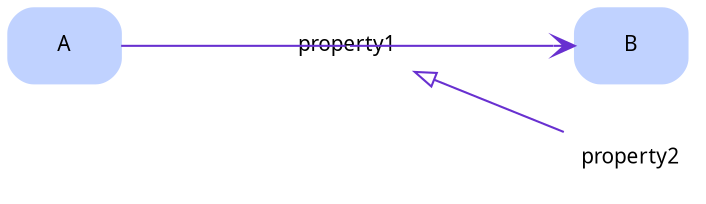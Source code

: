 
digraph "test4" {
  ranksep="1.0 equally";
  rankdir="LR";
  concentrate=true;

  
  node 
  [label="test4",tooltip="test4",URL="http://localhost/dot/test4",target="_top",fontname="sans-serif",fontsize="10.0"]
  ;
  edge 
  [label="test4",tooltip="test4",URL="http://localhost/dot/test4",target="_top",fontname="sans-serif",fontsize="10.0"]
  ;

  subgraph main {
  
  label="test4";
  tooltip="http://localhost/dot/test4";
  bgcolor="#f0f0f8";fontname="sans-serif";fontsize="8.0";
    "A" 
  [label="A",tooltip="Class A",URL="http://localhost/dot/test4#A",target="_top",color="#c0d2ff",shape="box",style="rounded,filled"]
  ;
    
    "B" 
  [label="B",tooltip="Class B",URL="http://localhost/dot/test4#B",target="_top",color="#c0d2ff",shape="box",style="rounded,filled"]
  ;
    
    "property1"  
  [label="property1",tooltip="property1",URL="http://localhost/dot/test4#property1",target="_top",color="#6830d0",shape="none"]
  ;
    
    "A" -> "property1" 
  [label="",tooltip="A → property1",URL="http://localhost/dot/test4#property1",target="_top",arrowhead="none",headclip="false",color="#6830d0",weight="5"]
  ;
  
    "property1" -> "B" 
  [label="",tooltip="property1 → B",URL="http://localhost/dot/test4#property1",target="_top",arrowhead="vee",arrowtail="none",tailclip="false",color="#6830d0",weight="5"]
  ;
  
    "property2"  
  [label="property2",tooltip="property2",URL="http://localhost/dot/test4#property2",target="_top",color="#6830d0",shape="none"]
  ;
    
    "property1" -> "property2" 
  [label="",tooltip="",dir="back",arrowhead="onormal",arrowtail="onormal",color="#6830d0"]
  ;
      
  }
    
}
